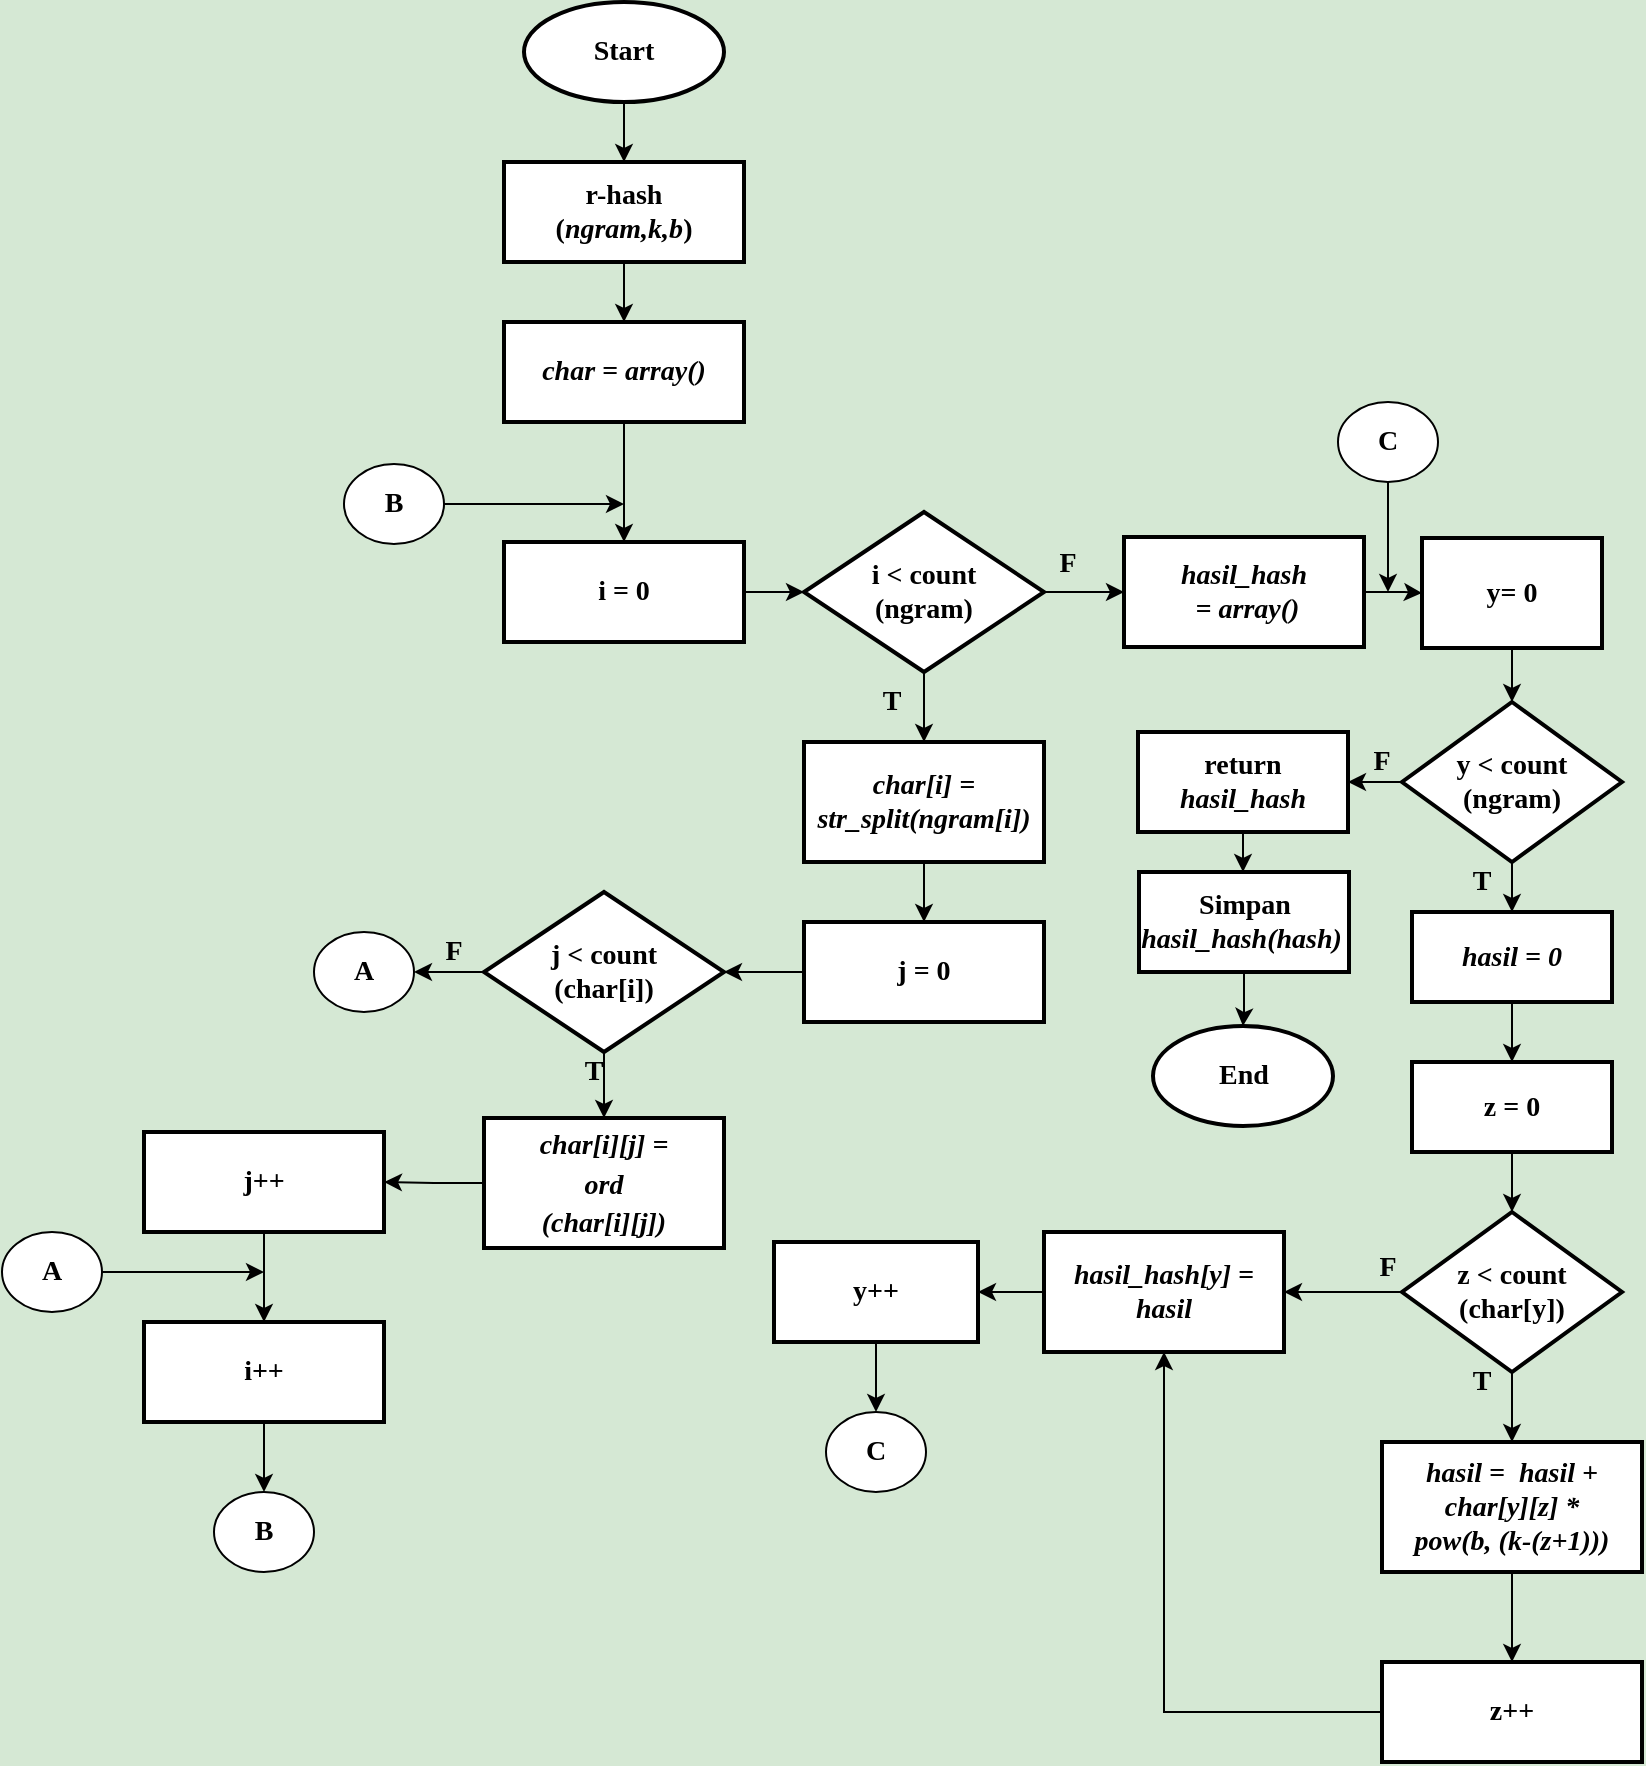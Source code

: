 <mxfile version="14.2.9" type="device"><diagram id="mmGOmV2uTZppDeGd3tcQ" name="Page-1"><mxGraphModel dx="1019" dy="555" grid="1" gridSize="10" guides="1" tooltips="1" connect="1" arrows="1" fold="1" page="1" pageScale="1" pageWidth="827" pageHeight="1169" background="#D5E8D4" math="0" shadow="0"><root><mxCell id="0"/><mxCell id="1" parent="0"/><mxCell id="jg6JC1Z_u6fM9v333R3z-3" value="" style="edgeStyle=orthogonalEdgeStyle;rounded=0;orthogonalLoop=1;jettySize=auto;html=1;fontFamily=Times New Roman;fontSize=14;" parent="1" source="jg6JC1Z_u6fM9v333R3z-1" target="jg6JC1Z_u6fM9v333R3z-2" edge="1"><mxGeometry relative="1" as="geometry"/></mxCell><mxCell id="jg6JC1Z_u6fM9v333R3z-1" value="&lt;font style=&quot;font-size: 14px;&quot;&gt;&lt;b style=&quot;font-size: 14px;&quot;&gt;Start&lt;/b&gt;&lt;/font&gt;" style="strokeWidth=2;html=1;shape=mxgraph.flowchart.start_1;whiteSpace=wrap;fontFamily=Times New Roman;fontSize=14;" parent="1" vertex="1"><mxGeometry x="265" y="90" width="100" height="50" as="geometry"/></mxCell><mxCell id="zsJG8MJp7e91od5vc8jh-2" value="" style="edgeStyle=orthogonalEdgeStyle;rounded=0;orthogonalLoop=1;jettySize=auto;html=1;fontFamily=Times New Roman;fontSize=14;" parent="1" source="jg6JC1Z_u6fM9v333R3z-2" target="zsJG8MJp7e91od5vc8jh-1" edge="1"><mxGeometry relative="1" as="geometry"/></mxCell><mxCell id="jg6JC1Z_u6fM9v333R3z-2" value="&lt;font style=&quot;font-size: 14px;&quot;&gt;&lt;b style=&quot;font-size: 14px;&quot;&gt;r-hash&lt;br style=&quot;font-size: 14px;&quot;&gt;(&lt;i style=&quot;font-size: 14px;&quot;&gt;ngram,k,b&lt;/i&gt;)&lt;/b&gt;&lt;br style=&quot;font-size: 14px;&quot;&gt;&lt;/font&gt;" style="whiteSpace=wrap;html=1;strokeWidth=2;fontFamily=Times New Roman;fontSize=14;" parent="1" vertex="1"><mxGeometry x="255" y="170" width="120" height="50" as="geometry"/></mxCell><mxCell id="zsJG8MJp7e91od5vc8jh-47" value="" style="edgeStyle=orthogonalEdgeStyle;rounded=0;orthogonalLoop=1;jettySize=auto;html=1;fontFamily=Times New Roman;fontSize=14;" parent="1" source="zsJG8MJp7e91od5vc8jh-1" target="zsJG8MJp7e91od5vc8jh-5" edge="1"><mxGeometry relative="1" as="geometry"/></mxCell><mxCell id="zsJG8MJp7e91od5vc8jh-1" value="&lt;i style=&quot;font-size: 14px;&quot;&gt;&lt;b style=&quot;font-size: 14px;&quot;&gt;char = array()&lt;/b&gt;&lt;/i&gt;&lt;font style=&quot;font-size: 14px;&quot;&gt;&lt;br style=&quot;font-size: 14px;&quot;&gt;&lt;/font&gt;" style="whiteSpace=wrap;html=1;strokeWidth=2;fontFamily=Times New Roman;fontSize=14;" parent="1" vertex="1"><mxGeometry x="255" y="250" width="120" height="50" as="geometry"/></mxCell><mxCell id="zsJG8MJp7e91od5vc8jh-10" value="" style="edgeStyle=orthogonalEdgeStyle;rounded=0;orthogonalLoop=1;jettySize=auto;html=1;fontFamily=Times New Roman;fontSize=14;" parent="1" source="zsJG8MJp7e91od5vc8jh-5" target="zsJG8MJp7e91od5vc8jh-9" edge="1"><mxGeometry relative="1" as="geometry"/></mxCell><mxCell id="zsJG8MJp7e91od5vc8jh-5" value="&lt;font style=&quot;font-size: 14px;&quot;&gt;&lt;b style=&quot;font-size: 14px;&quot;&gt;i = 0&lt;/b&gt;&lt;br style=&quot;font-size: 14px;&quot;&gt;&lt;/font&gt;" style="whiteSpace=wrap;html=1;strokeWidth=2;fontFamily=Times New Roman;fontSize=14;" parent="1" vertex="1"><mxGeometry x="255" y="360" width="120" height="50" as="geometry"/></mxCell><mxCell id="zsJG8MJp7e91od5vc8jh-12" value="" style="edgeStyle=orthogonalEdgeStyle;rounded=0;orthogonalLoop=1;jettySize=auto;html=1;fontFamily=Times New Roman;fontSize=14;" parent="1" source="zsJG8MJp7e91od5vc8jh-9" target="zsJG8MJp7e91od5vc8jh-11" edge="1"><mxGeometry relative="1" as="geometry"/></mxCell><mxCell id="zsJG8MJp7e91od5vc8jh-14" value="" style="edgeStyle=orthogonalEdgeStyle;rounded=0;orthogonalLoop=1;jettySize=auto;html=1;fontFamily=Times New Roman;fontSize=14;" parent="1" source="zsJG8MJp7e91od5vc8jh-9" target="zsJG8MJp7e91od5vc8jh-13" edge="1"><mxGeometry relative="1" as="geometry"/></mxCell><mxCell id="zsJG8MJp7e91od5vc8jh-9" value="&lt;font style=&quot;font-size: 14px;&quot;&gt;&lt;span style=&quot;font-size: 14px;&quot;&gt;&lt;b style=&quot;font-size: 14px;&quot;&gt;i &amp;lt; count&lt;br style=&quot;font-size: 14px;&quot;&gt;(ngram)&lt;/b&gt;&lt;/span&gt;&lt;/font&gt;" style="rhombus;whiteSpace=wrap;html=1;strokeWidth=2;fontFamily=Times New Roman;fontSize=14;" parent="1" vertex="1"><mxGeometry x="405" y="345" width="120" height="80" as="geometry"/></mxCell><mxCell id="vS1It_t70zgzLFVqaDtE-5" value="" style="edgeStyle=orthogonalEdgeStyle;rounded=0;orthogonalLoop=1;jettySize=auto;html=1;fontFamily=Times New Roman;fontSize=14;" edge="1" parent="1" source="zsJG8MJp7e91od5vc8jh-11" target="vS1It_t70zgzLFVqaDtE-4"><mxGeometry relative="1" as="geometry"/></mxCell><mxCell id="zsJG8MJp7e91od5vc8jh-11" value="&lt;i style=&quot;font-size: 14px;&quot;&gt;&lt;b style=&quot;font-size: 14px;&quot;&gt;hasil_hash&lt;br style=&quot;font-size: 14px;&quot;&gt;&amp;nbsp;= array()&lt;/b&gt;&lt;/i&gt;&lt;font style=&quot;font-size: 14px;&quot;&gt;&lt;br style=&quot;font-size: 14px;&quot;&gt;&lt;/font&gt;" style="whiteSpace=wrap;html=1;strokeWidth=2;fontFamily=Times New Roman;fontSize=14;" parent="1" vertex="1"><mxGeometry x="565" y="357.5" width="120" height="55" as="geometry"/></mxCell><mxCell id="zsJG8MJp7e91od5vc8jh-21" value="" style="edgeStyle=orthogonalEdgeStyle;rounded=0;orthogonalLoop=1;jettySize=auto;html=1;fontFamily=Times New Roman;fontSize=14;" parent="1" source="zsJG8MJp7e91od5vc8jh-13" target="zsJG8MJp7e91od5vc8jh-20" edge="1"><mxGeometry relative="1" as="geometry"/></mxCell><mxCell id="zsJG8MJp7e91od5vc8jh-13" value="&lt;font style=&quot;font-size: 14px;&quot;&gt;&lt;span style=&quot;font-size: 14px;&quot;&gt;&lt;b style=&quot;font-size: 14px;&quot;&gt;&lt;i style=&quot;font-size: 14px;&quot;&gt;char[i] = str_split(ngram[i])&lt;/i&gt;&lt;/b&gt;&lt;/span&gt;&lt;/font&gt;" style="whiteSpace=wrap;html=1;strokeWidth=2;fontFamily=Times New Roman;fontSize=14;" parent="1" vertex="1"><mxGeometry x="405" y="460" width="120" height="60" as="geometry"/></mxCell><mxCell id="zsJG8MJp7e91od5vc8jh-15" value="&lt;font style=&quot;font-size: 14px;&quot;&gt;&lt;b style=&quot;font-size: 14px;&quot;&gt;End&lt;/b&gt;&lt;/font&gt;" style="strokeWidth=2;html=1;shape=mxgraph.flowchart.start_1;whiteSpace=wrap;fontFamily=Times New Roman;fontSize=14;" parent="1" vertex="1"><mxGeometry x="579.5" y="602" width="90" height="50" as="geometry"/></mxCell><mxCell id="zsJG8MJp7e91od5vc8jh-17" value="&lt;b style=&quot;font-size: 14px;&quot;&gt;&lt;font style=&quot;font-size: 14px;&quot;&gt;A&lt;/font&gt;&lt;/b&gt;" style="ellipse;whiteSpace=wrap;html=1;fontFamily=Times New Roman;fontSize=14;" parent="1" vertex="1"><mxGeometry x="160" y="555" width="50" height="40" as="geometry"/></mxCell><mxCell id="zsJG8MJp7e91od5vc8jh-25" value="" style="edgeStyle=orthogonalEdgeStyle;rounded=0;orthogonalLoop=1;jettySize=auto;html=1;fontFamily=Times New Roman;fontSize=14;" parent="1" source="zsJG8MJp7e91od5vc8jh-20" target="zsJG8MJp7e91od5vc8jh-24" edge="1"><mxGeometry relative="1" as="geometry"/></mxCell><mxCell id="zsJG8MJp7e91od5vc8jh-20" value="&lt;b style=&quot;font-size: 14px;&quot;&gt;&lt;font style=&quot;font-size: 14px;&quot;&gt;j = 0&lt;/font&gt;&lt;/b&gt;" style="whiteSpace=wrap;html=1;strokeWidth=2;fontFamily=Times New Roman;fontSize=14;" parent="1" vertex="1"><mxGeometry x="405" y="550" width="120" height="50" as="geometry"/></mxCell><mxCell id="zsJG8MJp7e91od5vc8jh-27" value="" style="edgeStyle=orthogonalEdgeStyle;rounded=0;orthogonalLoop=1;jettySize=auto;html=1;fontFamily=Times New Roman;fontSize=14;" parent="1" source="zsJG8MJp7e91od5vc8jh-24" target="zsJG8MJp7e91od5vc8jh-26" edge="1"><mxGeometry relative="1" as="geometry"/></mxCell><mxCell id="zsJG8MJp7e91od5vc8jh-43" value="" style="edgeStyle=orthogonalEdgeStyle;rounded=0;orthogonalLoop=1;jettySize=auto;html=1;fontFamily=Times New Roman;fontSize=14;" parent="1" source="zsJG8MJp7e91od5vc8jh-24" target="zsJG8MJp7e91od5vc8jh-17" edge="1"><mxGeometry relative="1" as="geometry"/></mxCell><mxCell id="zsJG8MJp7e91od5vc8jh-24" value="&lt;font style=&quot;font-size: 14px;&quot;&gt;&lt;span style=&quot;font-size: 14px;&quot;&gt;&lt;b style=&quot;font-size: 14px;&quot;&gt;j &amp;lt; count&lt;br style=&quot;font-size: 14px;&quot;&gt;(char[i])&lt;/b&gt;&lt;/span&gt;&lt;/font&gt;" style="rhombus;whiteSpace=wrap;html=1;strokeWidth=2;fontFamily=Times New Roman;fontSize=14;" parent="1" vertex="1"><mxGeometry x="245" y="535" width="120" height="80" as="geometry"/></mxCell><mxCell id="zsJG8MJp7e91od5vc8jh-29" value="" style="edgeStyle=orthogonalEdgeStyle;rounded=0;orthogonalLoop=1;jettySize=auto;html=1;fontFamily=Times New Roman;fontSize=14;" parent="1" source="zsJG8MJp7e91od5vc8jh-26" target="zsJG8MJp7e91od5vc8jh-28" edge="1"><mxGeometry relative="1" as="geometry"/></mxCell><mxCell id="zsJG8MJp7e91od5vc8jh-26" value="&lt;font style=&quot;font-size: 14px;&quot;&gt;&lt;span style=&quot;font-size: 14px;&quot;&gt;&lt;i style=&quot;font-size: 14px;&quot;&gt;&lt;b style=&quot;line-height: 140%; font-size: 14px;&quot;&gt;char[i][j] = &lt;br style=&quot;font-size: 14px;&quot;&gt;ord&lt;br style=&quot;font-size: 14px;&quot;&gt;(char[i][j])&lt;/b&gt;&lt;/i&gt;&lt;/span&gt;&lt;/font&gt;" style="whiteSpace=wrap;html=1;strokeWidth=2;fontFamily=Times New Roman;fontSize=14;" parent="1" vertex="1"><mxGeometry x="245" y="648" width="120" height="65" as="geometry"/></mxCell><mxCell id="zsJG8MJp7e91od5vc8jh-48" value="" style="edgeStyle=orthogonalEdgeStyle;rounded=0;orthogonalLoop=1;jettySize=auto;html=1;fontFamily=Times New Roman;fontSize=14;" parent="1" source="zsJG8MJp7e91od5vc8jh-28" target="zsJG8MJp7e91od5vc8jh-35" edge="1"><mxGeometry relative="1" as="geometry"/></mxCell><mxCell id="zsJG8MJp7e91od5vc8jh-28" value="&lt;font style=&quot;font-size: 14px;&quot;&gt;&lt;span style=&quot;font-size: 14px;&quot;&gt;&lt;b style=&quot;font-size: 14px;&quot;&gt;j++&lt;/b&gt;&lt;/span&gt;&lt;/font&gt;" style="whiteSpace=wrap;html=1;strokeWidth=2;fontFamily=Times New Roman;fontSize=14;" parent="1" vertex="1"><mxGeometry x="75" y="655" width="120" height="50" as="geometry"/></mxCell><mxCell id="zsJG8MJp7e91od5vc8jh-32" value="&lt;b style=&quot;font-size: 14px;&quot;&gt;&lt;font style=&quot;font-size: 14px;&quot;&gt;F&lt;/font&gt;&lt;/b&gt;" style="text;html=1;strokeColor=none;fillColor=none;align=center;verticalAlign=middle;whiteSpace=wrap;rounded=0;fontFamily=Times New Roman;fontSize=14;" parent="1" vertex="1"><mxGeometry x="517" y="361" width="40" height="20" as="geometry"/></mxCell><mxCell id="zsJG8MJp7e91od5vc8jh-33" value="&lt;b style=&quot;font-size: 14px;&quot;&gt;&lt;font style=&quot;font-size: 14px;&quot;&gt;T&lt;/font&gt;&lt;/b&gt;" style="text;html=1;strokeColor=none;fillColor=none;align=center;verticalAlign=middle;whiteSpace=wrap;rounded=0;fontFamily=Times New Roman;fontSize=14;" parent="1" vertex="1"><mxGeometry x="429" y="430" width="40" height="20" as="geometry"/></mxCell><mxCell id="zsJG8MJp7e91od5vc8jh-34" value="&lt;b style=&quot;font-size: 14px;&quot;&gt;&lt;font style=&quot;font-size: 14px;&quot;&gt;T&lt;/font&gt;&lt;/b&gt;" style="text;html=1;strokeColor=none;fillColor=none;align=center;verticalAlign=middle;whiteSpace=wrap;rounded=0;fontFamily=Times New Roman;fontSize=14;" parent="1" vertex="1"><mxGeometry x="280" y="615" width="40" height="20" as="geometry"/></mxCell><mxCell id="zsJG8MJp7e91od5vc8jh-40" value="" style="edgeStyle=orthogonalEdgeStyle;rounded=0;orthogonalLoop=1;jettySize=auto;html=1;fontFamily=Times New Roman;fontSize=14;" parent="1" source="zsJG8MJp7e91od5vc8jh-35" target="zsJG8MJp7e91od5vc8jh-39" edge="1"><mxGeometry relative="1" as="geometry"/></mxCell><mxCell id="zsJG8MJp7e91od5vc8jh-35" value="&lt;font style=&quot;font-size: 14px;&quot;&gt;&lt;span style=&quot;font-size: 14px;&quot;&gt;&lt;b style=&quot;font-size: 14px;&quot;&gt;i++&lt;/b&gt;&lt;/span&gt;&lt;/font&gt;" style="whiteSpace=wrap;html=1;strokeWidth=2;fontFamily=Times New Roman;fontSize=14;" parent="1" vertex="1"><mxGeometry x="75" y="750" width="120" height="50" as="geometry"/></mxCell><mxCell id="zsJG8MJp7e91od5vc8jh-39" value="&lt;b style=&quot;font-size: 14px;&quot;&gt;&lt;font style=&quot;font-size: 14px;&quot;&gt;B&lt;/font&gt;&lt;/b&gt;" style="ellipse;whiteSpace=wrap;html=1;fontFamily=Times New Roman;fontSize=14;" parent="1" vertex="1"><mxGeometry x="110" y="835" width="50" height="40" as="geometry"/></mxCell><mxCell id="zsJG8MJp7e91od5vc8jh-42" value="" style="edgeStyle=orthogonalEdgeStyle;rounded=0;orthogonalLoop=1;jettySize=auto;html=1;fontFamily=Times New Roman;fontSize=14;" parent="1" source="zsJG8MJp7e91od5vc8jh-41" edge="1"><mxGeometry relative="1" as="geometry"><mxPoint x="315" y="341" as="targetPoint"/></mxGeometry></mxCell><mxCell id="zsJG8MJp7e91od5vc8jh-41" value="&lt;b style=&quot;font-size: 14px;&quot;&gt;&lt;font style=&quot;font-size: 14px;&quot;&gt;B&lt;/font&gt;&lt;/b&gt;" style="ellipse;whiteSpace=wrap;html=1;fontFamily=Times New Roman;fontSize=14;" parent="1" vertex="1"><mxGeometry x="175" y="321" width="50" height="40" as="geometry"/></mxCell><mxCell id="zsJG8MJp7e91od5vc8jh-44" value="&lt;b style=&quot;font-size: 14px;&quot;&gt;&lt;font style=&quot;font-size: 14px;&quot;&gt;F&lt;/font&gt;&lt;/b&gt;" style="text;html=1;strokeColor=none;fillColor=none;align=center;verticalAlign=middle;whiteSpace=wrap;rounded=0;fontFamily=Times New Roman;fontSize=14;" parent="1" vertex="1"><mxGeometry x="210" y="555" width="40" height="20" as="geometry"/></mxCell><mxCell id="zsJG8MJp7e91od5vc8jh-46" value="" style="edgeStyle=orthogonalEdgeStyle;rounded=0;orthogonalLoop=1;jettySize=auto;html=1;fontFamily=Times New Roman;fontSize=14;" parent="1" source="zsJG8MJp7e91od5vc8jh-45" edge="1"><mxGeometry relative="1" as="geometry"><mxPoint x="135" y="725" as="targetPoint"/></mxGeometry></mxCell><mxCell id="zsJG8MJp7e91od5vc8jh-45" value="&lt;b style=&quot;font-size: 14px;&quot;&gt;&lt;font style=&quot;font-size: 14px;&quot;&gt;A&lt;/font&gt;&lt;/b&gt;" style="ellipse;whiteSpace=wrap;html=1;fontFamily=Times New Roman;fontSize=14;" parent="1" vertex="1"><mxGeometry x="4" y="705" width="50" height="40" as="geometry"/></mxCell><mxCell id="vS1It_t70zgzLFVqaDtE-7" value="" style="edgeStyle=orthogonalEdgeStyle;rounded=0;orthogonalLoop=1;jettySize=auto;html=1;fontFamily=Times New Roman;fontSize=14;" edge="1" parent="1" source="vS1It_t70zgzLFVqaDtE-4" target="vS1It_t70zgzLFVqaDtE-6"><mxGeometry relative="1" as="geometry"/></mxCell><mxCell id="vS1It_t70zgzLFVqaDtE-4" value="&lt;font style=&quot;font-size: 14px;&quot;&gt;&lt;b style=&quot;font-size: 14px;&quot;&gt;y= 0&lt;/b&gt;&lt;/font&gt;" style="whiteSpace=wrap;html=1;strokeWidth=2;fontFamily=Times New Roman;fontSize=14;" vertex="1" parent="1"><mxGeometry x="714" y="358" width="90" height="55" as="geometry"/></mxCell><mxCell id="vS1It_t70zgzLFVqaDtE-9" value="" style="edgeStyle=orthogonalEdgeStyle;rounded=0;orthogonalLoop=1;jettySize=auto;html=1;fontFamily=Times New Roman;fontSize=14;" edge="1" parent="1" source="vS1It_t70zgzLFVqaDtE-6" target="vS1It_t70zgzLFVqaDtE-8"><mxGeometry relative="1" as="geometry"/></mxCell><mxCell id="vS1It_t70zgzLFVqaDtE-40" value="" style="edgeStyle=orthogonalEdgeStyle;rounded=0;orthogonalLoop=1;jettySize=auto;html=1;fontFamily=Times New Roman;fontSize=14;" edge="1" parent="1" source="vS1It_t70zgzLFVqaDtE-6" target="vS1It_t70zgzLFVqaDtE-39"><mxGeometry relative="1" as="geometry"/></mxCell><mxCell id="vS1It_t70zgzLFVqaDtE-6" value="&lt;span style=&quot;font-size: 14px;&quot;&gt;&lt;b style=&quot;font-size: 14px;&quot;&gt;&lt;font style=&quot;font-size: 14px;&quot;&gt;y &amp;lt; count&lt;br style=&quot;font-size: 14px;&quot;&gt;(ngram)&lt;/font&gt;&lt;/b&gt;&lt;/span&gt;" style="rhombus;whiteSpace=wrap;html=1;strokeWidth=2;fontFamily=Times New Roman;fontSize=14;" vertex="1" parent="1"><mxGeometry x="704" y="440" width="110" height="80" as="geometry"/></mxCell><mxCell id="vS1It_t70zgzLFVqaDtE-13" value="" style="edgeStyle=orthogonalEdgeStyle;rounded=0;orthogonalLoop=1;jettySize=auto;html=1;fontFamily=Times New Roman;fontSize=14;" edge="1" parent="1" source="vS1It_t70zgzLFVqaDtE-8" target="vS1It_t70zgzLFVqaDtE-12"><mxGeometry relative="1" as="geometry"/></mxCell><mxCell id="vS1It_t70zgzLFVqaDtE-8" value="&lt;i style=&quot;font-size: 14px;&quot;&gt;&lt;b style=&quot;font-size: 14px;&quot;&gt;&lt;font style=&quot;font-size: 14px;&quot;&gt;hasil = 0&lt;/font&gt;&lt;/b&gt;&lt;/i&gt;" style="whiteSpace=wrap;html=1;strokeWidth=2;fontFamily=Times New Roman;fontSize=14;" vertex="1" parent="1"><mxGeometry x="709" y="545" width="100" height="45" as="geometry"/></mxCell><mxCell id="vS1It_t70zgzLFVqaDtE-25" value="" style="edgeStyle=orthogonalEdgeStyle;rounded=0;orthogonalLoop=1;jettySize=auto;html=1;fontFamily=Times New Roman;fontSize=14;" edge="1" parent="1" source="vS1It_t70zgzLFVqaDtE-10" target="vS1It_t70zgzLFVqaDtE-16"><mxGeometry relative="1" as="geometry"/></mxCell><mxCell id="vS1It_t70zgzLFVqaDtE-26" value="" style="edgeStyle=orthogonalEdgeStyle;rounded=0;orthogonalLoop=1;jettySize=auto;html=1;fontFamily=Times New Roman;fontSize=14;" edge="1" parent="1" source="vS1It_t70zgzLFVqaDtE-10" target="vS1It_t70zgzLFVqaDtE-19"><mxGeometry relative="1" as="geometry"/></mxCell><mxCell id="vS1It_t70zgzLFVqaDtE-10" value="&lt;span style=&quot;font-size: 14px;&quot;&gt;&lt;b style=&quot;font-size: 14px;&quot;&gt;&lt;font style=&quot;font-size: 14px;&quot;&gt;z &amp;lt; count&lt;br style=&quot;font-size: 14px;&quot;&gt;(char[y])&lt;/font&gt;&lt;/b&gt;&lt;/span&gt;" style="rhombus;whiteSpace=wrap;html=1;strokeWidth=2;fontFamily=Times New Roman;fontSize=14;" vertex="1" parent="1"><mxGeometry x="704" y="695" width="110" height="80" as="geometry"/></mxCell><mxCell id="vS1It_t70zgzLFVqaDtE-14" value="" style="edgeStyle=orthogonalEdgeStyle;rounded=0;orthogonalLoop=1;jettySize=auto;html=1;fontFamily=Times New Roman;fontSize=14;" edge="1" parent="1" source="vS1It_t70zgzLFVqaDtE-12" target="vS1It_t70zgzLFVqaDtE-10"><mxGeometry relative="1" as="geometry"/></mxCell><mxCell id="vS1It_t70zgzLFVqaDtE-12" value="&lt;b style=&quot;font-size: 14px;&quot;&gt;&lt;font style=&quot;font-size: 14px;&quot;&gt;z = 0&lt;/font&gt;&lt;/b&gt;" style="whiteSpace=wrap;html=1;strokeWidth=2;fontFamily=Times New Roman;fontSize=14;" vertex="1" parent="1"><mxGeometry x="709" y="620" width="100" height="45" as="geometry"/></mxCell><mxCell id="vS1It_t70zgzLFVqaDtE-15" value="&lt;b style=&quot;font-size: 14px;&quot;&gt;&lt;font style=&quot;font-size: 14px;&quot;&gt;T&lt;/font&gt;&lt;/b&gt;" style="text;html=1;strokeColor=none;fillColor=none;align=center;verticalAlign=middle;whiteSpace=wrap;rounded=0;fontFamily=Times New Roman;fontSize=14;" vertex="1" parent="1"><mxGeometry x="724" y="520" width="40" height="20" as="geometry"/></mxCell><mxCell id="vS1It_t70zgzLFVqaDtE-29" value="" style="edgeStyle=orthogonalEdgeStyle;rounded=0;orthogonalLoop=1;jettySize=auto;html=1;fontFamily=Times New Roman;fontSize=14;" edge="1" parent="1" source="vS1It_t70zgzLFVqaDtE-16" target="vS1It_t70zgzLFVqaDtE-28"><mxGeometry relative="1" as="geometry"/></mxCell><mxCell id="vS1It_t70zgzLFVqaDtE-16" value="&lt;span style=&quot;font-size: 14px;&quot;&gt;&lt;font style=&quot;font-size: 14px;&quot;&gt;&lt;b style=&quot;font-size: 14px;&quot;&gt;&lt;i style=&quot;font-size: 14px;&quot;&gt;hasil =&amp;nbsp; hasil + &lt;br style=&quot;font-size: 14px;&quot;&gt;char[y][z] * &lt;br style=&quot;font-size: 14px;&quot;&gt;pow(b, (k-(z+1)))&lt;/i&gt;&lt;/b&gt;&lt;/font&gt;&lt;/span&gt;" style="whiteSpace=wrap;html=1;strokeWidth=2;fontFamily=Times New Roman;fontSize=14;" vertex="1" parent="1"><mxGeometry x="694" y="810" width="130" height="65" as="geometry"/></mxCell><mxCell id="vS1It_t70zgzLFVqaDtE-18" value="&lt;b style=&quot;font-size: 14px;&quot;&gt;&lt;font style=&quot;font-size: 14px;&quot;&gt;T&lt;/font&gt;&lt;/b&gt;" style="text;html=1;strokeColor=none;fillColor=none;align=center;verticalAlign=middle;whiteSpace=wrap;rounded=0;fontFamily=Times New Roman;fontSize=14;" vertex="1" parent="1"><mxGeometry x="724" y="770" width="40" height="20" as="geometry"/></mxCell><mxCell id="vS1It_t70zgzLFVqaDtE-32" value="" style="edgeStyle=orthogonalEdgeStyle;rounded=0;orthogonalLoop=1;jettySize=auto;html=1;fontFamily=Times New Roman;fontSize=14;" edge="1" parent="1" source="vS1It_t70zgzLFVqaDtE-19" target="vS1It_t70zgzLFVqaDtE-31"><mxGeometry relative="1" as="geometry"/></mxCell><mxCell id="vS1It_t70zgzLFVqaDtE-19" value="&lt;span style=&quot;font-size: 14px;&quot;&gt;&lt;font style=&quot;font-size: 14px;&quot;&gt;&lt;b style=&quot;font-size: 14px;&quot;&gt;&lt;i style=&quot;font-size: 14px;&quot;&gt;hasil_hash[y] = &lt;br style=&quot;font-size: 14px;&quot;&gt;hasil&lt;/i&gt;&lt;/b&gt;&lt;/font&gt;&lt;/span&gt;" style="whiteSpace=wrap;html=1;strokeWidth=2;fontFamily=Times New Roman;fontSize=14;" vertex="1" parent="1"><mxGeometry x="525" y="705" width="120" height="60" as="geometry"/></mxCell><mxCell id="vS1It_t70zgzLFVqaDtE-22" value="&lt;b style=&quot;font-size: 14px;&quot;&gt;&lt;font style=&quot;font-size: 14px;&quot;&gt;F&lt;/font&gt;&lt;/b&gt;" style="text;html=1;strokeColor=none;fillColor=none;align=center;verticalAlign=middle;whiteSpace=wrap;rounded=0;fontFamily=Times New Roman;fontSize=14;" vertex="1" parent="1"><mxGeometry x="677" y="713" width="40" height="20" as="geometry"/></mxCell><mxCell id="vS1It_t70zgzLFVqaDtE-30" style="edgeStyle=orthogonalEdgeStyle;rounded=0;orthogonalLoop=1;jettySize=auto;html=1;entryX=0.5;entryY=1;entryDx=0;entryDy=0;fontFamily=Times New Roman;fontSize=14;" edge="1" parent="1" source="vS1It_t70zgzLFVqaDtE-28" target="vS1It_t70zgzLFVqaDtE-19"><mxGeometry relative="1" as="geometry"/></mxCell><mxCell id="vS1It_t70zgzLFVqaDtE-28" value="&lt;font style=&quot;font-size: 14px;&quot;&gt;&lt;b style=&quot;font-size: 14px;&quot;&gt;z++&lt;/b&gt;&lt;/font&gt;" style="whiteSpace=wrap;html=1;strokeWidth=2;fontFamily=Times New Roman;fontSize=14;" vertex="1" parent="1"><mxGeometry x="694" y="920" width="130" height="50" as="geometry"/></mxCell><mxCell id="vS1It_t70zgzLFVqaDtE-34" value="" style="edgeStyle=orthogonalEdgeStyle;rounded=0;orthogonalLoop=1;jettySize=auto;html=1;fontFamily=Times New Roman;fontSize=14;" edge="1" parent="1" source="vS1It_t70zgzLFVqaDtE-31" target="vS1It_t70zgzLFVqaDtE-33"><mxGeometry relative="1" as="geometry"/></mxCell><mxCell id="vS1It_t70zgzLFVqaDtE-31" value="&lt;font style=&quot;font-size: 14px;&quot;&gt;&lt;b style=&quot;font-size: 14px;&quot;&gt;y++&lt;/b&gt;&lt;/font&gt;" style="whiteSpace=wrap;html=1;strokeWidth=2;fontFamily=Times New Roman;fontSize=14;" vertex="1" parent="1"><mxGeometry x="390" y="710" width="102" height="50" as="geometry"/></mxCell><mxCell id="vS1It_t70zgzLFVqaDtE-33" value="&lt;b style=&quot;font-size: 14px;&quot;&gt;&lt;font style=&quot;font-size: 14px;&quot;&gt;C&lt;/font&gt;&lt;/b&gt;" style="ellipse;whiteSpace=wrap;html=1;fontFamily=Times New Roman;fontSize=14;" vertex="1" parent="1"><mxGeometry x="416" y="795" width="50" height="40" as="geometry"/></mxCell><mxCell id="vS1It_t70zgzLFVqaDtE-36" value="" style="edgeStyle=orthogonalEdgeStyle;rounded=0;orthogonalLoop=1;jettySize=auto;html=1;fontFamily=Times New Roman;fontSize=14;" edge="1" parent="1" source="vS1It_t70zgzLFVqaDtE-35"><mxGeometry relative="1" as="geometry"><mxPoint x="697" y="385" as="targetPoint"/></mxGeometry></mxCell><mxCell id="vS1It_t70zgzLFVqaDtE-35" value="&lt;b style=&quot;font-size: 14px;&quot;&gt;&lt;font style=&quot;font-size: 14px;&quot;&gt;C&lt;/font&gt;&lt;/b&gt;" style="ellipse;whiteSpace=wrap;html=1;fontFamily=Times New Roman;fontSize=14;" vertex="1" parent="1"><mxGeometry x="672" y="290" width="50" height="40" as="geometry"/></mxCell><mxCell id="vS1It_t70zgzLFVqaDtE-42" value="" style="edgeStyle=orthogonalEdgeStyle;rounded=0;orthogonalLoop=1;jettySize=auto;html=1;fontFamily=Times New Roman;fontSize=14;" edge="1" parent="1" source="vS1It_t70zgzLFVqaDtE-39" target="vS1It_t70zgzLFVqaDtE-41"><mxGeometry relative="1" as="geometry"/></mxCell><mxCell id="vS1It_t70zgzLFVqaDtE-39" value="&lt;font style=&quot;font-size: 14px;&quot;&gt;&lt;b style=&quot;font-size: 14px;&quot;&gt;return&lt;br style=&quot;font-size: 14px;&quot;&gt;&lt;i style=&quot;font-size: 14px;&quot;&gt;hasil_hash&lt;/i&gt;&lt;/b&gt;&lt;/font&gt;" style="whiteSpace=wrap;html=1;strokeWidth=2;fontFamily=Times New Roman;fontSize=14;" vertex="1" parent="1"><mxGeometry x="572" y="455" width="105" height="50" as="geometry"/></mxCell><mxCell id="vS1It_t70zgzLFVqaDtE-43" value="" style="edgeStyle=orthogonalEdgeStyle;rounded=0;orthogonalLoop=1;jettySize=auto;html=1;fontFamily=Times New Roman;fontSize=14;" edge="1" parent="1" source="vS1It_t70zgzLFVqaDtE-41" target="zsJG8MJp7e91od5vc8jh-15"><mxGeometry relative="1" as="geometry"/></mxCell><mxCell id="vS1It_t70zgzLFVqaDtE-41" value="&lt;font style=&quot;font-size: 14px;&quot;&gt;&lt;b style=&quot;font-size: 14px;&quot;&gt;Simpan&lt;br style=&quot;font-size: 14px;&quot;&gt;&lt;i style=&quot;font-size: 14px;&quot;&gt;hasil_hash(hash)&lt;/i&gt;&amp;nbsp;&lt;/b&gt;&lt;/font&gt;" style="whiteSpace=wrap;html=1;strokeWidth=2;fontFamily=Times New Roman;fontSize=14;" vertex="1" parent="1"><mxGeometry x="572.5" y="525" width="105" height="50" as="geometry"/></mxCell><mxCell id="vS1It_t70zgzLFVqaDtE-44" value="&lt;b style=&quot;font-size: 14px;&quot;&gt;&lt;font style=&quot;font-size: 14px;&quot;&gt;F&lt;/font&gt;&lt;/b&gt;" style="text;html=1;strokeColor=none;fillColor=none;align=center;verticalAlign=middle;whiteSpace=wrap;rounded=0;fontFamily=Times New Roman;fontSize=14;" vertex="1" parent="1"><mxGeometry x="674" y="460" width="40" height="20" as="geometry"/></mxCell></root></mxGraphModel></diagram></mxfile>
